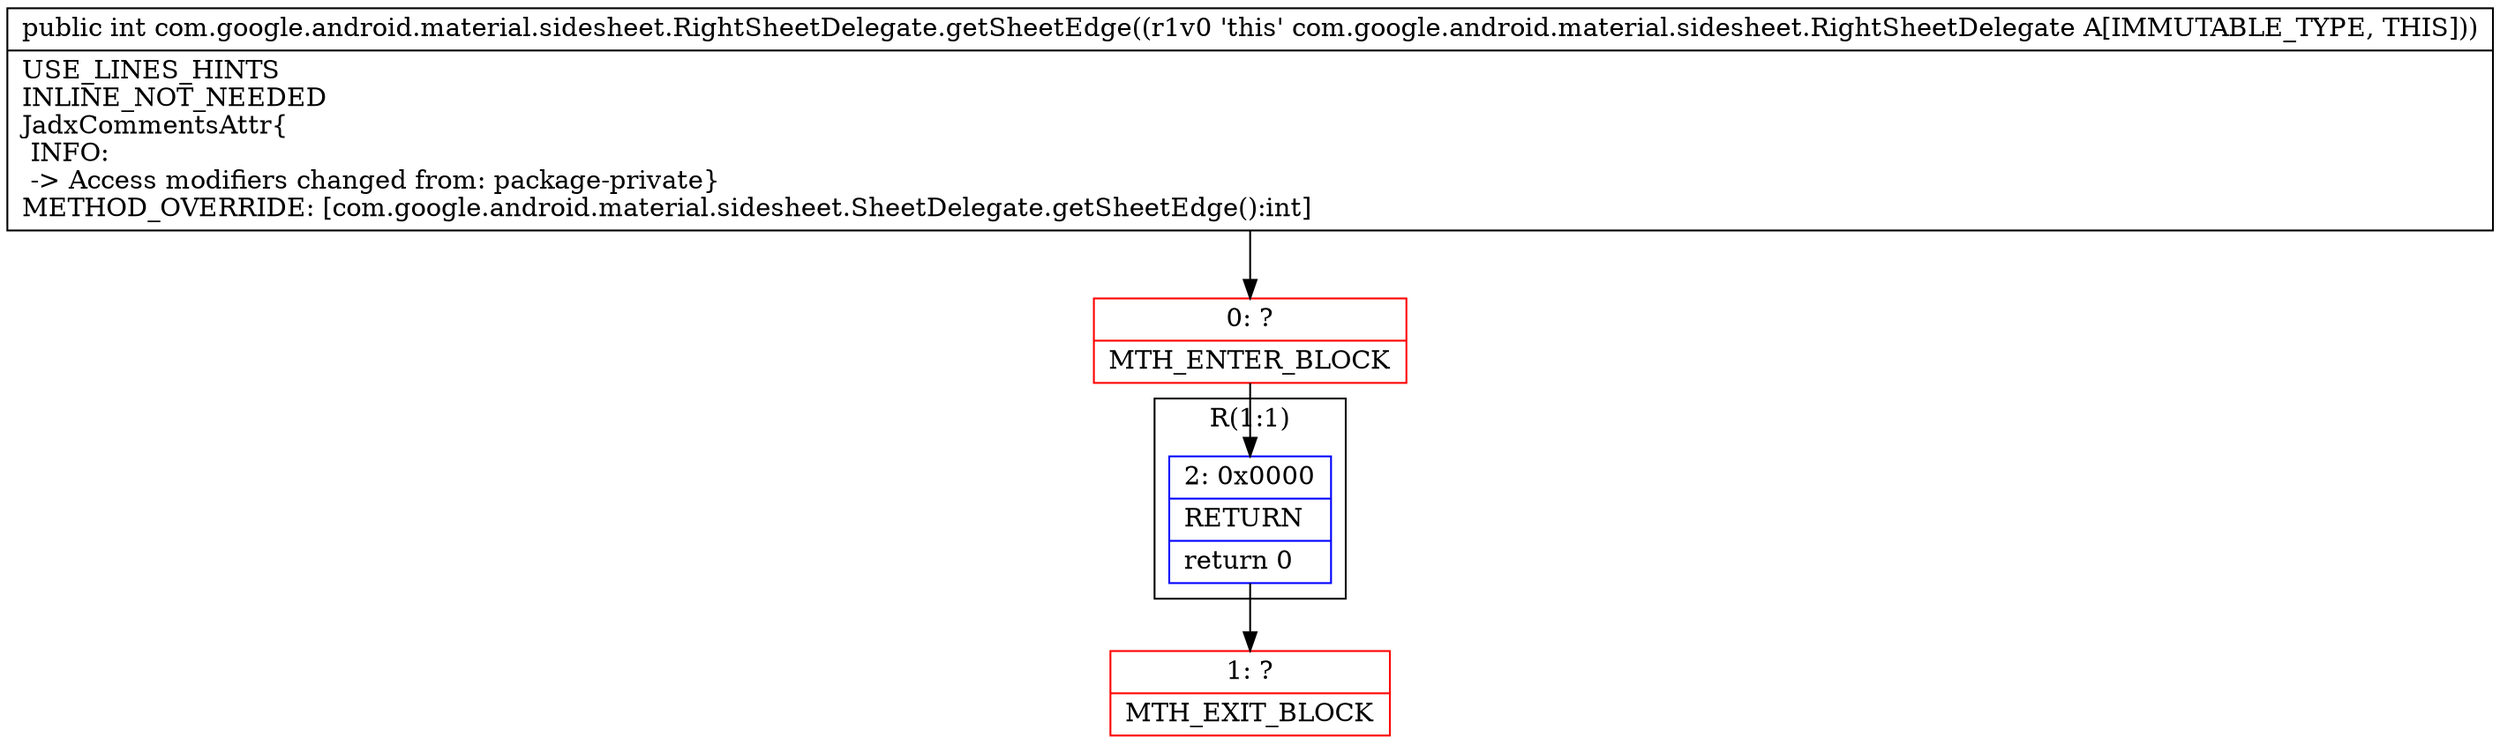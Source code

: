 digraph "CFG forcom.google.android.material.sidesheet.RightSheetDelegate.getSheetEdge()I" {
subgraph cluster_Region_575583337 {
label = "R(1:1)";
node [shape=record,color=blue];
Node_2 [shape=record,label="{2\:\ 0x0000|RETURN\l|return 0\l}"];
}
Node_0 [shape=record,color=red,label="{0\:\ ?|MTH_ENTER_BLOCK\l}"];
Node_1 [shape=record,color=red,label="{1\:\ ?|MTH_EXIT_BLOCK\l}"];
MethodNode[shape=record,label="{public int com.google.android.material.sidesheet.RightSheetDelegate.getSheetEdge((r1v0 'this' com.google.android.material.sidesheet.RightSheetDelegate A[IMMUTABLE_TYPE, THIS]))  | USE_LINES_HINTS\lINLINE_NOT_NEEDED\lJadxCommentsAttr\{\l INFO: \l \-\> Access modifiers changed from: package\-private\}\lMETHOD_OVERRIDE: [com.google.android.material.sidesheet.SheetDelegate.getSheetEdge():int]\l}"];
MethodNode -> Node_0;Node_2 -> Node_1;
Node_0 -> Node_2;
}


